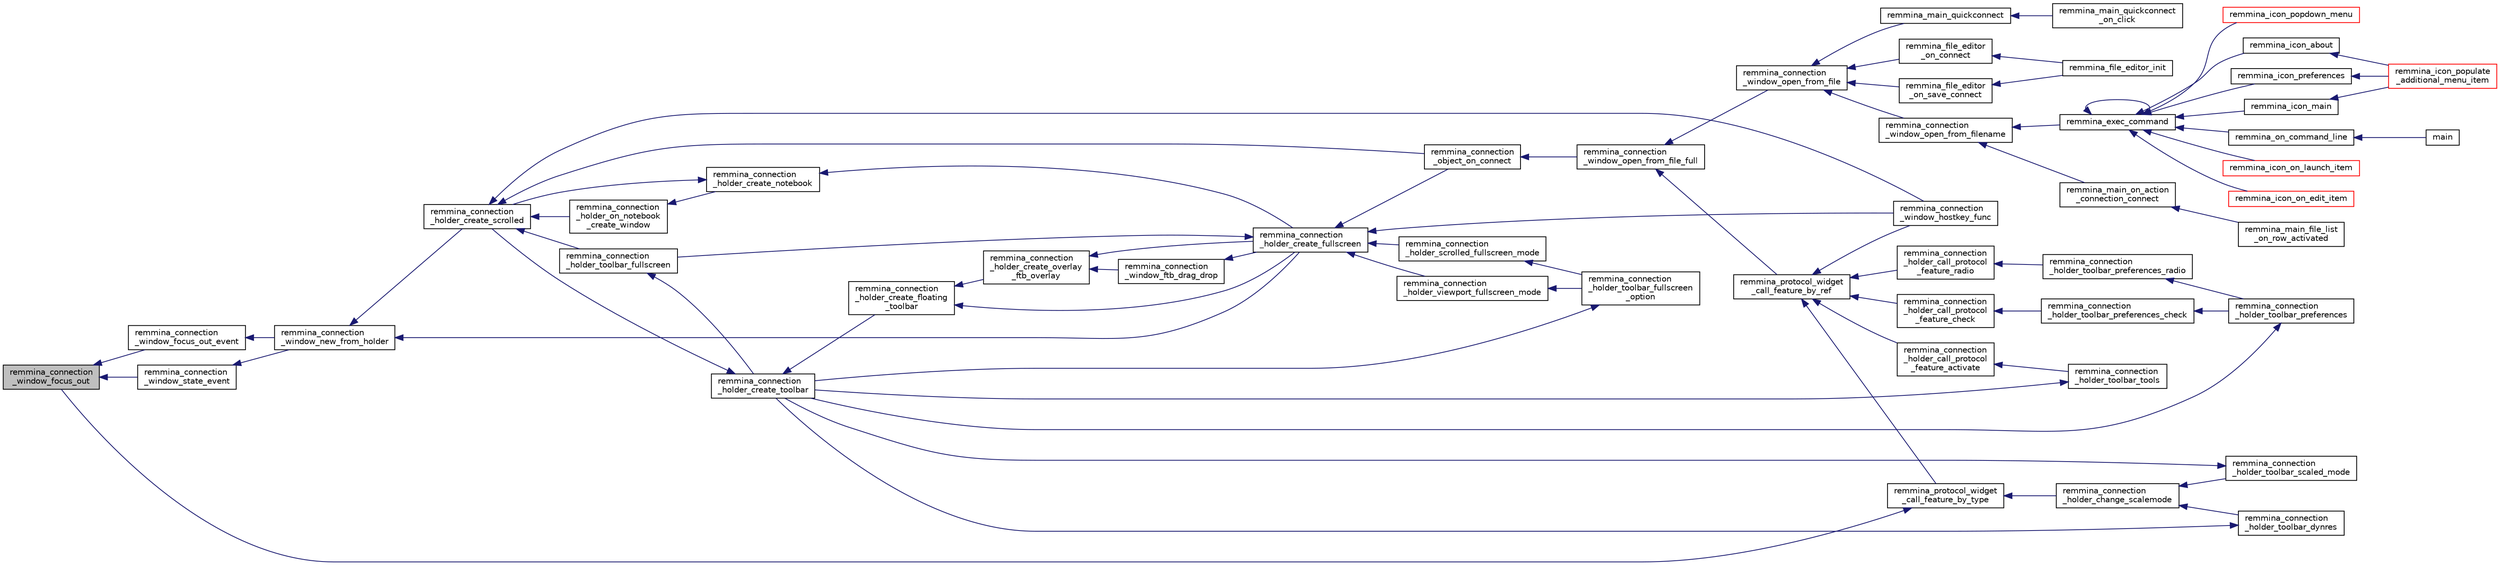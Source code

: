 digraph "remmina_connection_window_focus_out"
{
  edge [fontname="Helvetica",fontsize="10",labelfontname="Helvetica",labelfontsize="10"];
  node [fontname="Helvetica",fontsize="10",shape=record];
  rankdir="LR";
  Node13044 [label="remmina_connection\l_window_focus_out",height=0.2,width=0.4,color="black", fillcolor="grey75", style="filled", fontcolor="black"];
  Node13044 -> Node13045 [dir="back",color="midnightblue",fontsize="10",style="solid",fontname="Helvetica"];
  Node13045 [label="remmina_connection\l_window_focus_out_event",height=0.2,width=0.4,color="black", fillcolor="white", style="filled",URL="$remmina__connection__window_8c.html#a539828a1dd435bee083d82136691176c"];
  Node13045 -> Node13046 [dir="back",color="midnightblue",fontsize="10",style="solid",fontname="Helvetica"];
  Node13046 [label="remmina_connection\l_window_new_from_holder",height=0.2,width=0.4,color="black", fillcolor="white", style="filled",URL="$remmina__connection__window_8c.html#a0ff4775a640861c11f2bc9f4e4680ed5"];
  Node13046 -> Node13047 [dir="back",color="midnightblue",fontsize="10",style="solid",fontname="Helvetica"];
  Node13047 [label="remmina_connection\l_holder_create_scrolled",height=0.2,width=0.4,color="black", fillcolor="white", style="filled",URL="$remmina__connection__window_8c.html#a57b3656c37df65d276ddd50a16906dc7"];
  Node13047 -> Node13048 [dir="back",color="midnightblue",fontsize="10",style="solid",fontname="Helvetica"];
  Node13048 [label="remmina_connection\l_holder_toolbar_fullscreen",height=0.2,width=0.4,color="black", fillcolor="white", style="filled",URL="$remmina__connection__window_8c.html#a02ac20f50f1b7b816bd7208127efdbee"];
  Node13048 -> Node13049 [dir="back",color="midnightblue",fontsize="10",style="solid",fontname="Helvetica"];
  Node13049 [label="remmina_connection\l_holder_create_toolbar",height=0.2,width=0.4,color="black", fillcolor="white", style="filled",URL="$remmina__connection__window_8c.html#af8138da72278e9e9000276e08a6fd984"];
  Node13049 -> Node13050 [dir="back",color="midnightblue",fontsize="10",style="solid",fontname="Helvetica"];
  Node13050 [label="remmina_connection\l_holder_create_floating\l_toolbar",height=0.2,width=0.4,color="black", fillcolor="white", style="filled",URL="$remmina__connection__window_8c.html#a967dca6c1876afc3e6bcb763f9709d43"];
  Node13050 -> Node13051 [dir="back",color="midnightblue",fontsize="10",style="solid",fontname="Helvetica"];
  Node13051 [label="remmina_connection\l_holder_create_overlay\l_ftb_overlay",height=0.2,width=0.4,color="black", fillcolor="white", style="filled",URL="$remmina__connection__window_8c.html#ab2edcb806312b3367c70fbb13c383ae0"];
  Node13051 -> Node13052 [dir="back",color="midnightblue",fontsize="10",style="solid",fontname="Helvetica"];
  Node13052 [label="remmina_connection\l_window_ftb_drag_drop",height=0.2,width=0.4,color="black", fillcolor="white", style="filled",URL="$remmina__connection__window_8c.html#a15c9b2bd929f8f2bb64d0bb6fa60f067"];
  Node13052 -> Node13053 [dir="back",color="midnightblue",fontsize="10",style="solid",fontname="Helvetica"];
  Node13053 [label="remmina_connection\l_holder_create_fullscreen",height=0.2,width=0.4,color="black", fillcolor="white", style="filled",URL="$remmina__connection__window_8c.html#ae67ca4d276339723c1ff87fc224eaccf"];
  Node13053 -> Node13048 [dir="back",color="midnightblue",fontsize="10",style="solid",fontname="Helvetica"];
  Node13053 -> Node13054 [dir="back",color="midnightblue",fontsize="10",style="solid",fontname="Helvetica"];
  Node13054 [label="remmina_connection\l_holder_viewport_fullscreen_mode",height=0.2,width=0.4,color="black", fillcolor="white", style="filled",URL="$remmina__connection__window_8c.html#a0e99d0ff8c39f2c6de508eee9ef498c5"];
  Node13054 -> Node13055 [dir="back",color="midnightblue",fontsize="10",style="solid",fontname="Helvetica"];
  Node13055 [label="remmina_connection\l_holder_toolbar_fullscreen\l_option",height=0.2,width=0.4,color="black", fillcolor="white", style="filled",URL="$remmina__connection__window_8c.html#a1415cdcbed0e6fe9a7978586bf132207"];
  Node13055 -> Node13049 [dir="back",color="midnightblue",fontsize="10",style="solid",fontname="Helvetica"];
  Node13053 -> Node13056 [dir="back",color="midnightblue",fontsize="10",style="solid",fontname="Helvetica"];
  Node13056 [label="remmina_connection\l_holder_scrolled_fullscreen_mode",height=0.2,width=0.4,color="black", fillcolor="white", style="filled",URL="$remmina__connection__window_8c.html#aa25cae5c0e15e13b817b925e42a044a9"];
  Node13056 -> Node13055 [dir="back",color="midnightblue",fontsize="10",style="solid",fontname="Helvetica"];
  Node13053 -> Node13057 [dir="back",color="midnightblue",fontsize="10",style="solid",fontname="Helvetica"];
  Node13057 [label="remmina_connection\l_window_hostkey_func",height=0.2,width=0.4,color="black", fillcolor="white", style="filled",URL="$remmina__connection__window_8c.html#abef663d930076deb3105f86dabe2a9c3"];
  Node13053 -> Node13058 [dir="back",color="midnightblue",fontsize="10",style="solid",fontname="Helvetica"];
  Node13058 [label="remmina_connection\l_object_on_connect",height=0.2,width=0.4,color="black", fillcolor="white", style="filled",URL="$remmina__connection__window_8c.html#a0ad685a873ecef95ec13caba17e0c22e"];
  Node13058 -> Node13059 [dir="back",color="midnightblue",fontsize="10",style="solid",fontname="Helvetica"];
  Node13059 [label="remmina_connection\l_window_open_from_file_full",height=0.2,width=0.4,color="black", fillcolor="white", style="filled",URL="$remmina__connection__window_8h.html#adbf2b670ca3bae96a99cb0b36021a961"];
  Node13059 -> Node13060 [dir="back",color="midnightblue",fontsize="10",style="solid",fontname="Helvetica"];
  Node13060 [label="remmina_connection\l_window_open_from_file",height=0.2,width=0.4,color="black", fillcolor="white", style="filled",URL="$remmina__connection__window_8h.html#a1c7f722a89609523cc4de079cc82f23c"];
  Node13060 -> Node13061 [dir="back",color="midnightblue",fontsize="10",style="solid",fontname="Helvetica"];
  Node13061 [label="remmina_connection\l_window_open_from_filename",height=0.2,width=0.4,color="black", fillcolor="white", style="filled",URL="$remmina__connection__window_8h.html#ab0ed27ef360efc7d92906cbabf9da5db"];
  Node13061 -> Node13062 [dir="back",color="midnightblue",fontsize="10",style="solid",fontname="Helvetica"];
  Node13062 [label="remmina_exec_command",height=0.2,width=0.4,color="black", fillcolor="white", style="filled",URL="$remmina__exec_8h.html#a424cabdcff647797061e7482049d62a7"];
  Node13062 -> Node13063 [dir="back",color="midnightblue",fontsize="10",style="solid",fontname="Helvetica"];
  Node13063 [label="remmina_on_command_line",height=0.2,width=0.4,color="black", fillcolor="white", style="filled",URL="$remmina_8c.html#aeb286fc5bd52ab5382ab8cb495dc2914"];
  Node13063 -> Node13064 [dir="back",color="midnightblue",fontsize="10",style="solid",fontname="Helvetica"];
  Node13064 [label="main",height=0.2,width=0.4,color="black", fillcolor="white", style="filled",URL="$remmina_8c.html#a0ddf1224851353fc92bfbff6f499fa97"];
  Node13062 -> Node13062 [dir="back",color="midnightblue",fontsize="10",style="solid",fontname="Helvetica"];
  Node13062 -> Node13065 [dir="back",color="midnightblue",fontsize="10",style="solid",fontname="Helvetica"];
  Node13065 [label="remmina_icon_main",height=0.2,width=0.4,color="black", fillcolor="white", style="filled",URL="$remmina__icon_8c.html#a920476110ab6410c8fc8cf734109e497"];
  Node13065 -> Node13066 [dir="back",color="midnightblue",fontsize="10",style="solid",fontname="Helvetica"];
  Node13066 [label="remmina_icon_populate\l_additional_menu_item",height=0.2,width=0.4,color="red", fillcolor="white", style="filled",URL="$remmina__icon_8c.html#a8aaf73ed94cf20dcce1c7be26262cb56"];
  Node13062 -> Node13076 [dir="back",color="midnightblue",fontsize="10",style="solid",fontname="Helvetica"];
  Node13076 [label="remmina_icon_preferences",height=0.2,width=0.4,color="black", fillcolor="white", style="filled",URL="$remmina__icon_8c.html#ad3b0e3d12e4854eae05b1afea19da404"];
  Node13076 -> Node13066 [dir="back",color="midnightblue",fontsize="10",style="solid",fontname="Helvetica"];
  Node13062 -> Node13077 [dir="back",color="midnightblue",fontsize="10",style="solid",fontname="Helvetica"];
  Node13077 [label="remmina_icon_about",height=0.2,width=0.4,color="black", fillcolor="white", style="filled",URL="$remmina__icon_8c.html#a5cdf1958ef01e49889bcee2e90e2cf71"];
  Node13077 -> Node13066 [dir="back",color="midnightblue",fontsize="10",style="solid",fontname="Helvetica"];
  Node13062 -> Node13078 [dir="back",color="midnightblue",fontsize="10",style="solid",fontname="Helvetica"];
  Node13078 [label="remmina_icon_on_launch_item",height=0.2,width=0.4,color="red", fillcolor="white", style="filled",URL="$remmina__icon_8c.html#ad1699688680e12abcfd5c74dd2f76d83"];
  Node13062 -> Node13081 [dir="back",color="midnightblue",fontsize="10",style="solid",fontname="Helvetica"];
  Node13081 [label="remmina_icon_on_edit_item",height=0.2,width=0.4,color="red", fillcolor="white", style="filled",URL="$remmina__icon_8c.html#af8708120906a8dc41a7998ebf9ecd129"];
  Node13062 -> Node13082 [dir="back",color="midnightblue",fontsize="10",style="solid",fontname="Helvetica"];
  Node13082 [label="remmina_icon_popdown_menu",height=0.2,width=0.4,color="red", fillcolor="white", style="filled",URL="$remmina__icon_8c.html#a444be76e3c3a065279c5f9abc7fae833"];
  Node13061 -> Node13083 [dir="back",color="midnightblue",fontsize="10",style="solid",fontname="Helvetica"];
  Node13083 [label="remmina_main_on_action\l_connection_connect",height=0.2,width=0.4,color="black", fillcolor="white", style="filled",URL="$remmina__main_8c.html#ae023d1cb099a4f7bee79f13760566cbf"];
  Node13083 -> Node13084 [dir="back",color="midnightblue",fontsize="10",style="solid",fontname="Helvetica"];
  Node13084 [label="remmina_main_file_list\l_on_row_activated",height=0.2,width=0.4,color="black", fillcolor="white", style="filled",URL="$remmina__main_8c.html#aba1a89a2400c5cc8373c6bd34602ac10"];
  Node13060 -> Node13085 [dir="back",color="midnightblue",fontsize="10",style="solid",fontname="Helvetica"];
  Node13085 [label="remmina_file_editor\l_on_connect",height=0.2,width=0.4,color="black", fillcolor="white", style="filled",URL="$remmina__file__editor_8c.html#a73b8581fd1fd77532b748d91a2951f25"];
  Node13085 -> Node13069 [dir="back",color="midnightblue",fontsize="10",style="solid",fontname="Helvetica"];
  Node13069 [label="remmina_file_editor_init",height=0.2,width=0.4,color="black", fillcolor="white", style="filled",URL="$remmina__file__editor_8c.html#a9afd8d41c66f547320930eb331f3124d"];
  Node13060 -> Node13070 [dir="back",color="midnightblue",fontsize="10",style="solid",fontname="Helvetica"];
  Node13070 [label="remmina_file_editor\l_on_save_connect",height=0.2,width=0.4,color="black", fillcolor="white", style="filled",URL="$remmina__file__editor_8c.html#a57224f3f69f04f398de563b71be6b18e"];
  Node13070 -> Node13069 [dir="back",color="midnightblue",fontsize="10",style="solid",fontname="Helvetica"];
  Node13060 -> Node13086 [dir="back",color="midnightblue",fontsize="10",style="solid",fontname="Helvetica"];
  Node13086 [label="remmina_main_quickconnect",height=0.2,width=0.4,color="black", fillcolor="white", style="filled",URL="$remmina__main_8c.html#a802458852abacebfb16f1f4295806a01"];
  Node13086 -> Node13087 [dir="back",color="midnightblue",fontsize="10",style="solid",fontname="Helvetica"];
  Node13087 [label="remmina_main_quickconnect\l_on_click",height=0.2,width=0.4,color="black", fillcolor="white", style="filled",URL="$remmina__main_8c.html#a210e9e04c7c97cc86412044de31f659d"];
  Node13059 -> Node13088 [dir="back",color="midnightblue",fontsize="10",style="solid",fontname="Helvetica"];
  Node13088 [label="remmina_protocol_widget\l_call_feature_by_ref",height=0.2,width=0.4,color="black", fillcolor="white", style="filled",URL="$remmina__protocol__widget_8h.html#a605b69a9aa4393024369cc5070488692"];
  Node13088 -> Node13089 [dir="back",color="midnightblue",fontsize="10",style="solid",fontname="Helvetica"];
  Node13089 [label="remmina_connection\l_holder_call_protocol\l_feature_radio",height=0.2,width=0.4,color="black", fillcolor="white", style="filled",URL="$remmina__connection__window_8c.html#a86280cb973101817f7410af393bc2f98"];
  Node13089 -> Node13090 [dir="back",color="midnightblue",fontsize="10",style="solid",fontname="Helvetica"];
  Node13090 [label="remmina_connection\l_holder_toolbar_preferences_radio",height=0.2,width=0.4,color="black", fillcolor="white", style="filled",URL="$remmina__connection__window_8c.html#a1ddab4aacc284c606ab237eae9c0b5a9"];
  Node13090 -> Node13091 [dir="back",color="midnightblue",fontsize="10",style="solid",fontname="Helvetica"];
  Node13091 [label="remmina_connection\l_holder_toolbar_preferences",height=0.2,width=0.4,color="black", fillcolor="white", style="filled",URL="$remmina__connection__window_8c.html#a78ec7d6e66d6e6569c1a9a0230c74bc8"];
  Node13091 -> Node13049 [dir="back",color="midnightblue",fontsize="10",style="solid",fontname="Helvetica"];
  Node13088 -> Node13092 [dir="back",color="midnightblue",fontsize="10",style="solid",fontname="Helvetica"];
  Node13092 [label="remmina_connection\l_holder_call_protocol\l_feature_check",height=0.2,width=0.4,color="black", fillcolor="white", style="filled",URL="$remmina__connection__window_8c.html#a8d924ded7fe147df8b5f113e2fb1d6e7"];
  Node13092 -> Node13093 [dir="back",color="midnightblue",fontsize="10",style="solid",fontname="Helvetica"];
  Node13093 [label="remmina_connection\l_holder_toolbar_preferences_check",height=0.2,width=0.4,color="black", fillcolor="white", style="filled",URL="$remmina__connection__window_8c.html#ada0dce340f5f1484c496a2357e8a2c69"];
  Node13093 -> Node13091 [dir="back",color="midnightblue",fontsize="10",style="solid",fontname="Helvetica"];
  Node13088 -> Node13094 [dir="back",color="midnightblue",fontsize="10",style="solid",fontname="Helvetica"];
  Node13094 [label="remmina_connection\l_holder_call_protocol\l_feature_activate",height=0.2,width=0.4,color="black", fillcolor="white", style="filled",URL="$remmina__connection__window_8c.html#a4507b43c6fd10bc68d9512c6b253a552"];
  Node13094 -> Node13095 [dir="back",color="midnightblue",fontsize="10",style="solid",fontname="Helvetica"];
  Node13095 [label="remmina_connection\l_holder_toolbar_tools",height=0.2,width=0.4,color="black", fillcolor="white", style="filled",URL="$remmina__connection__window_8c.html#a51cc0b2274049920f67c71047bd76213"];
  Node13095 -> Node13049 [dir="back",color="midnightblue",fontsize="10",style="solid",fontname="Helvetica"];
  Node13088 -> Node13057 [dir="back",color="midnightblue",fontsize="10",style="solid",fontname="Helvetica"];
  Node13088 -> Node13096 [dir="back",color="midnightblue",fontsize="10",style="solid",fontname="Helvetica"];
  Node13096 [label="remmina_protocol_widget\l_call_feature_by_type",height=0.2,width=0.4,color="black", fillcolor="white", style="filled",URL="$remmina__protocol__widget_8h.html#a6a630e96e5b914d60d678ae8eaad4cd9"];
  Node13096 -> Node13097 [dir="back",color="midnightblue",fontsize="10",style="solid",fontname="Helvetica"];
  Node13097 [label="remmina_connection\l_holder_change_scalemode",height=0.2,width=0.4,color="black", fillcolor="white", style="filled",URL="$remmina__connection__window_8c.html#a5565ebedf82eb9f2d54b7f447b4c930e"];
  Node13097 -> Node13098 [dir="back",color="midnightblue",fontsize="10",style="solid",fontname="Helvetica"];
  Node13098 [label="remmina_connection\l_holder_toolbar_dynres",height=0.2,width=0.4,color="black", fillcolor="white", style="filled",URL="$remmina__connection__window_8c.html#a576e3800c7371f63b27e3832848ac4e5"];
  Node13098 -> Node13049 [dir="back",color="midnightblue",fontsize="10",style="solid",fontname="Helvetica"];
  Node13097 -> Node13099 [dir="back",color="midnightblue",fontsize="10",style="solid",fontname="Helvetica"];
  Node13099 [label="remmina_connection\l_holder_toolbar_scaled_mode",height=0.2,width=0.4,color="black", fillcolor="white", style="filled",URL="$remmina__connection__window_8c.html#ad6136dd7c0867a5a5f1c0b0645632ee4"];
  Node13099 -> Node13049 [dir="back",color="midnightblue",fontsize="10",style="solid",fontname="Helvetica"];
  Node13096 -> Node13044 [dir="back",color="midnightblue",fontsize="10",style="solid",fontname="Helvetica"];
  Node13051 -> Node13053 [dir="back",color="midnightblue",fontsize="10",style="solid",fontname="Helvetica"];
  Node13050 -> Node13053 [dir="back",color="midnightblue",fontsize="10",style="solid",fontname="Helvetica"];
  Node13049 -> Node13047 [dir="back",color="midnightblue",fontsize="10",style="solid",fontname="Helvetica"];
  Node13047 -> Node13100 [dir="back",color="midnightblue",fontsize="10",style="solid",fontname="Helvetica"];
  Node13100 [label="remmina_connection\l_holder_on_notebook\l_create_window",height=0.2,width=0.4,color="black", fillcolor="white", style="filled",URL="$remmina__connection__window_8c.html#a2f5fc595c1aad851962aa58e2009bcce"];
  Node13100 -> Node13101 [dir="back",color="midnightblue",fontsize="10",style="solid",fontname="Helvetica"];
  Node13101 [label="remmina_connection\l_holder_create_notebook",height=0.2,width=0.4,color="black", fillcolor="white", style="filled",URL="$remmina__connection__window_8c.html#ae616dc409c5775dc73d9a83c1f081705"];
  Node13101 -> Node13047 [dir="back",color="midnightblue",fontsize="10",style="solid",fontname="Helvetica"];
  Node13101 -> Node13053 [dir="back",color="midnightblue",fontsize="10",style="solid",fontname="Helvetica"];
  Node13047 -> Node13057 [dir="back",color="midnightblue",fontsize="10",style="solid",fontname="Helvetica"];
  Node13047 -> Node13058 [dir="back",color="midnightblue",fontsize="10",style="solid",fontname="Helvetica"];
  Node13046 -> Node13053 [dir="back",color="midnightblue",fontsize="10",style="solid",fontname="Helvetica"];
  Node13044 -> Node13102 [dir="back",color="midnightblue",fontsize="10",style="solid",fontname="Helvetica"];
  Node13102 [label="remmina_connection\l_window_state_event",height=0.2,width=0.4,color="black", fillcolor="white", style="filled",URL="$remmina__connection__window_8c.html#a174d5b1e983a96c98aae2e8078f462bd"];
  Node13102 -> Node13046 [dir="back",color="midnightblue",fontsize="10",style="solid",fontname="Helvetica"];
}
